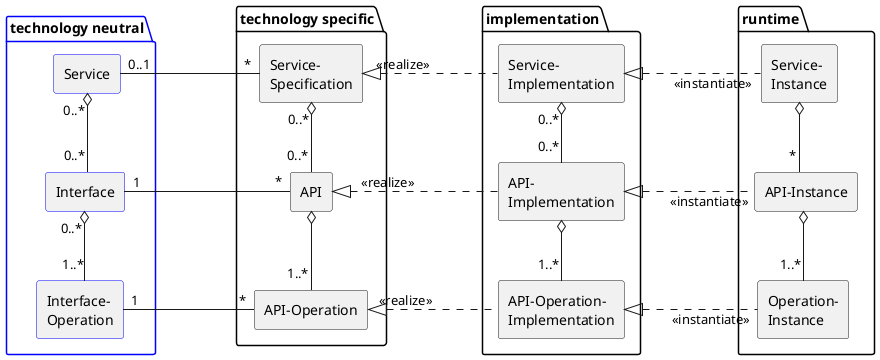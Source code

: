 @startuml
skinparam componentStyle rectangle
skinparam linetype ortho
skinparam nodesep 130

skinparam ComponentBorderColor<<bluish>> #Blue
skinparam PackageBorderColor<<bluish>> #Blue 

hide <<bluish>> stereotype

package "technology neutral" <<bluish>> {

  component Service <<bluish>> [
  Service]

  component Interface <<bluish>> [
  Interface]

  component IfcOp <<bluish>> [
  Interface-
  Operation]

  Service "0..*" o-- "0..*" Interface 

  Interface "0..*" o-- "1..*" IfcOp

}

package "technology specific" {

  component SvcSpec[
  Service-
  Specification]

  Service "0..1" - "*" SvcSpec

  component API[
  API]

  Interface "1" - "*" API

  component ApiOp[
  API-Operation]

  IfcOp "1" - "*" ApiOp

  SvcSpec "0..*" o-- "0..*" API

  API o-- "1..*" ApiOp

}

package "implementation" {

  component SvcImpl[
  Service-
  Implementation]

  SvcSpec <|. SvcImpl : "<<realize>>"

  component ApiImpl[
  API-
  Implementation]

  API <|. ApiImpl : "<<realize>>"

  component ApiOpImpl[
  API-Operation-
  Implementation]

  ApiOp <|. ApiOpImpl : "<<realize>>"

  SvcImpl "0..*" o-- "0..*" ApiImpl

  ApiImpl o-- "1..*" ApiOpImpl

}

package "runtime" {

  component SvcInst[
  Service-
  Instance]

  SvcImpl <|. SvcInst : "<<instantiate>>"

  component ApiInst[
  API-Instance]

  ApiImpl <|. ApiInst : "<<instantiate>>"

  component OpInst[
  Operation-
  Instance]

  ApiOpImpl <|. OpInst : "<<instantiate>>"

  SvcInst o-- "*" ApiInst

  ApiInst o-- "1..*" OpInst

}
@enduml